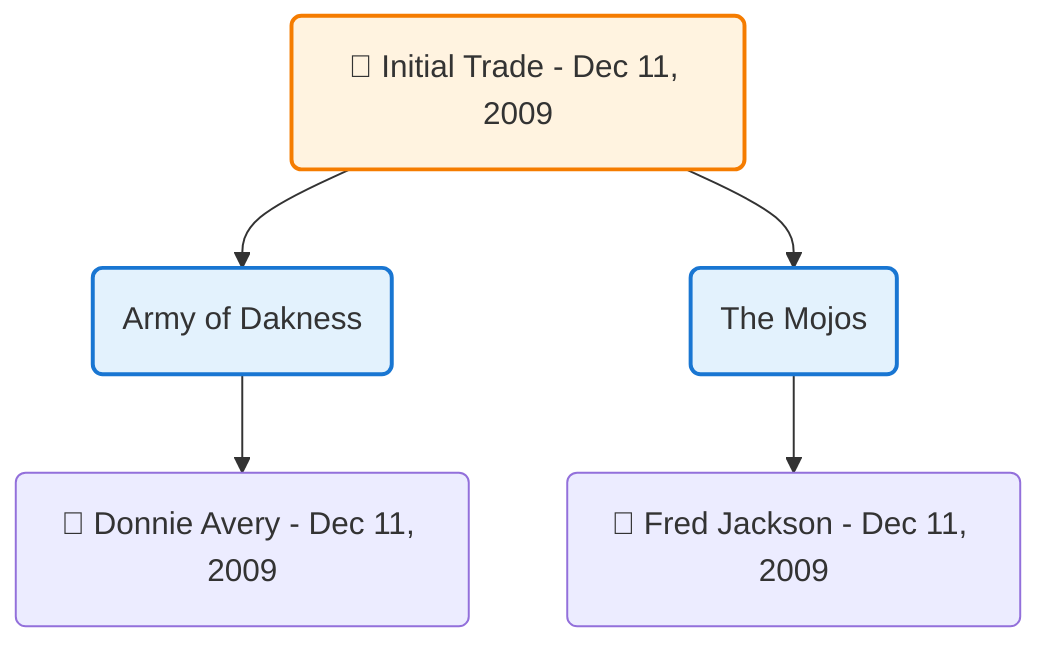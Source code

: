 flowchart TD

    TRADE_MAIN("🔄 Initial Trade - Dec 11, 2009")
    TEAM_1("Army of Dakness")
    TEAM_2("The Mojos")
    NODE_853fe56d-b675-4b03-8b8a-10bfc46328cd("🔄 Donnie Avery - Dec 11, 2009")
    NODE_add13df1-3ab2-4089-8057-69c81f65d1a0("🔄 Fred Jackson - Dec 11, 2009")

    TRADE_MAIN --> TEAM_1
    TRADE_MAIN --> TEAM_2
    TEAM_1 --> NODE_853fe56d-b675-4b03-8b8a-10bfc46328cd
    TEAM_2 --> NODE_add13df1-3ab2-4089-8057-69c81f65d1a0

    %% Node styling
    classDef teamNode fill:#e3f2fd,stroke:#1976d2,stroke-width:2px
    classDef tradeNode fill:#fff3e0,stroke:#f57c00,stroke-width:2px
    classDef playerNode fill:#f3e5f5,stroke:#7b1fa2,stroke-width:1px
    classDef nonRootPlayerNode fill:#f5f5f5,stroke:#757575,stroke-width:1px
    classDef endNode fill:#ffebee,stroke:#c62828,stroke-width:2px
    classDef waiverNode fill:#e8f5e8,stroke:#388e3c,stroke-width:2px
    classDef championshipNode fill:#fff9c4,stroke:#f57f17,stroke-width:3px

    class TEAM_1,TEAM_2 teamNode
    class TRADE_MAIN tradeNode